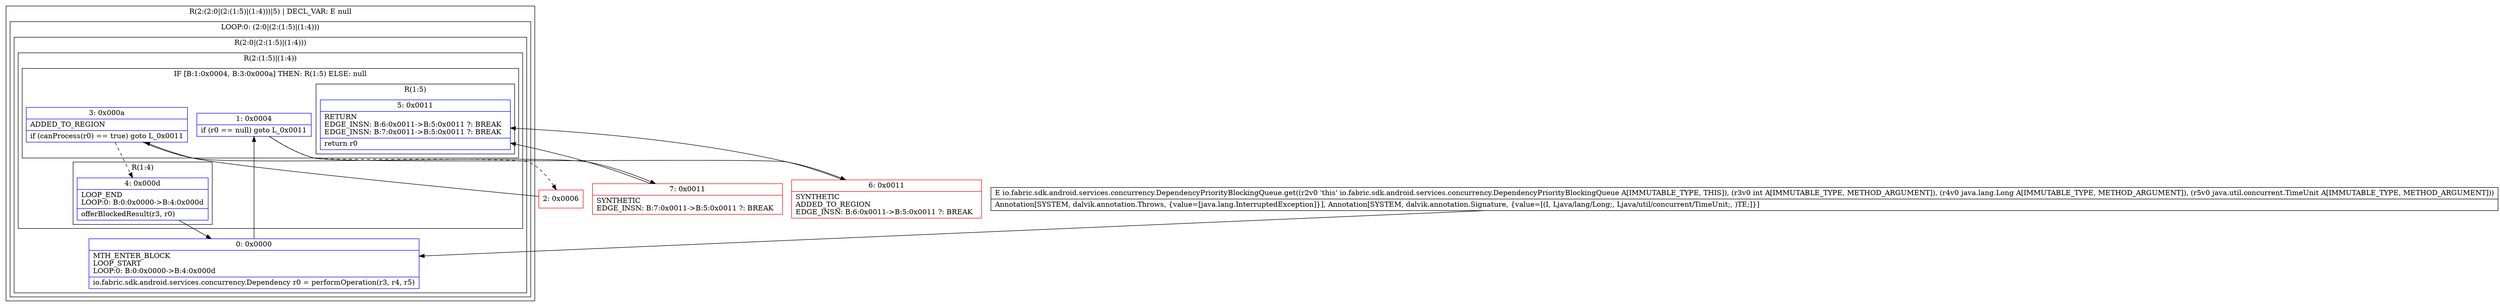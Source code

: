digraph "CFG forio.fabric.sdk.android.services.concurrency.DependencyPriorityBlockingQueue.get(ILjava\/lang\/Long;Ljava\/util\/concurrent\/TimeUnit;)Lio\/fabric\/sdk\/android\/services\/concurrency\/Dependency;" {
subgraph cluster_Region_1476591868 {
label = "R(2:(2:0|(2:(1:5)|(1:4)))|5) | DECL_VAR: E null\l";
node [shape=record,color=blue];
subgraph cluster_LoopRegion_567577841 {
label = "LOOP:0: (2:0|(2:(1:5)|(1:4)))";
node [shape=record,color=blue];
subgraph cluster_Region_1116318693 {
label = "R(2:0|(2:(1:5)|(1:4)))";
node [shape=record,color=blue];
Node_0 [shape=record,label="{0\:\ 0x0000|MTH_ENTER_BLOCK\lLOOP_START\lLOOP:0: B:0:0x0000\-\>B:4:0x000d\l|io.fabric.sdk.android.services.concurrency.Dependency r0 = performOperation(r3, r4, r5)\l}"];
subgraph cluster_Region_1496689063 {
label = "R(2:(1:5)|(1:4))";
node [shape=record,color=blue];
subgraph cluster_IfRegion_1152804692 {
label = "IF [B:1:0x0004, B:3:0x000a] THEN: R(1:5) ELSE: null";
node [shape=record,color=blue];
Node_1 [shape=record,label="{1\:\ 0x0004|if (r0 == null) goto L_0x0011\l}"];
Node_3 [shape=record,label="{3\:\ 0x000a|ADDED_TO_REGION\l|if (canProcess(r0) == true) goto L_0x0011\l}"];
subgraph cluster_Region_1923729585 {
label = "R(1:5)";
node [shape=record,color=blue];
Node_5 [shape=record,label="{5\:\ 0x0011|RETURN\lEDGE_INSN: B:6:0x0011\-\>B:5:0x0011 ?: BREAK  \lEDGE_INSN: B:7:0x0011\-\>B:5:0x0011 ?: BREAK  \l|return r0\l}"];
}
}
subgraph cluster_Region_1473929057 {
label = "R(1:4)";
node [shape=record,color=blue];
Node_4 [shape=record,label="{4\:\ 0x000d|LOOP_END\lLOOP:0: B:0:0x0000\-\>B:4:0x000d\l|offerBlockedResult(r3, r0)\l}"];
}
}
}
}
Node_5 [shape=record,label="{5\:\ 0x0011|RETURN\lEDGE_INSN: B:6:0x0011\-\>B:5:0x0011 ?: BREAK  \lEDGE_INSN: B:7:0x0011\-\>B:5:0x0011 ?: BREAK  \l|return r0\l}"];
}
Node_2 [shape=record,color=red,label="{2\:\ 0x0006}"];
Node_6 [shape=record,color=red,label="{6\:\ 0x0011|SYNTHETIC\lADDED_TO_REGION\lEDGE_INSN: B:6:0x0011\-\>B:5:0x0011 ?: BREAK  \l}"];
Node_7 [shape=record,color=red,label="{7\:\ 0x0011|SYNTHETIC\lEDGE_INSN: B:7:0x0011\-\>B:5:0x0011 ?: BREAK  \l}"];
MethodNode[shape=record,label="{E io.fabric.sdk.android.services.concurrency.DependencyPriorityBlockingQueue.get((r2v0 'this' io.fabric.sdk.android.services.concurrency.DependencyPriorityBlockingQueue A[IMMUTABLE_TYPE, THIS]), (r3v0 int A[IMMUTABLE_TYPE, METHOD_ARGUMENT]), (r4v0 java.lang.Long A[IMMUTABLE_TYPE, METHOD_ARGUMENT]), (r5v0 java.util.concurrent.TimeUnit A[IMMUTABLE_TYPE, METHOD_ARGUMENT]))  | Annotation[SYSTEM, dalvik.annotation.Throws, \{value=[java.lang.InterruptedException]\}], Annotation[SYSTEM, dalvik.annotation.Signature, \{value=[(I, Ljava\/lang\/Long;, Ljava\/util\/concurrent\/TimeUnit;, )TE;]\}]\l}"];
MethodNode -> Node_0;
Node_0 -> Node_1;
Node_1 -> Node_2[style=dashed];
Node_1 -> Node_6;
Node_3 -> Node_4[style=dashed];
Node_3 -> Node_7;
Node_4 -> Node_0;
Node_2 -> Node_3;
Node_6 -> Node_5;
Node_7 -> Node_5;
}

